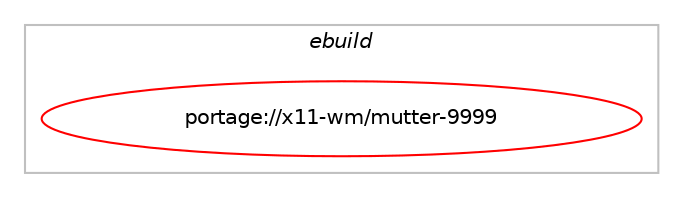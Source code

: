 digraph prolog {

# *************
# Graph options
# *************

newrank=true;
concentrate=true;
compound=true;
graph [rankdir=LR,fontname=Helvetica,fontsize=10,ranksep=1.5];#, ranksep=2.5, nodesep=0.2];
edge  [arrowhead=vee];
node  [fontname=Helvetica,fontsize=10];

# **********
# The ebuild
# **********

subgraph cluster_leftcol {
color=gray;
label=<<i>ebuild</i>>;
id [label="portage://x11-wm/mutter-9999", color=red, width=4, href="../x11-wm/mutter-9999.svg"];
}

# ****************
# The dependencies
# ****************

subgraph cluster_midcol {
color=gray;
label=<<i>dependencies</i>>;
subgraph cluster_compile {
fillcolor="#eeeeee";
style=filled;
label=<<i>compile</i>>;
# *** BEGIN UNKNOWN DEPENDENCY TYPE (TODO) ***
# id -> equal(use_conditional_group(positive,gnome,portage://x11-wm/mutter-9999,[package_dependency(portage://x11-wm/mutter-9999,install,no,gnome-base,gnome-desktop,none,[,,],[slot(4),equal],[])]))
# *** END UNKNOWN DEPENDENCY TYPE (TODO) ***

# *** BEGIN UNKNOWN DEPENDENCY TYPE (TODO) ***
# id -> equal(use_conditional_group(positive,input_devices_wacom,portage://x11-wm/mutter-9999,[package_dependency(portage://x11-wm/mutter-9999,install,no,dev-libs,libwacom,greaterequal,[0.13,,,0.13],any_same_slot,[])]))
# *** END UNKNOWN DEPENDENCY TYPE (TODO) ***

# *** BEGIN UNKNOWN DEPENDENCY TYPE (TODO) ***
# id -> equal(use_conditional_group(positive,introspection,portage://x11-wm/mutter-9999,[package_dependency(portage://x11-wm/mutter-9999,install,no,dev-libs,gobject-introspection,greaterequal,[1.54,,,1.54],any_same_slot,[])]))
# *** END UNKNOWN DEPENDENCY TYPE (TODO) ***

# *** BEGIN UNKNOWN DEPENDENCY TYPE (TODO) ***
# id -> equal(use_conditional_group(positive,screencast,portage://x11-wm/mutter-9999,[package_dependency(portage://x11-wm/mutter-9999,install,no,media-video,pipewire,greaterequal,[0.3.33,,,0.3.33],any_same_slot,[])]))
# *** END UNKNOWN DEPENDENCY TYPE (TODO) ***

# *** BEGIN UNKNOWN DEPENDENCY TYPE (TODO) ***
# id -> equal(use_conditional_group(positive,sysprof,portage://x11-wm/mutter-9999,[package_dependency(portage://x11-wm/mutter-9999,install,no,dev-util,sysprof-capture,greaterequal,[3.40.1,,,3.40.1],[slot(4)],[]),package_dependency(portage://x11-wm/mutter-9999,install,no,dev-util,sysprof,greaterequal,[3.46.0,,,3.46.0],[],[])]))
# *** END UNKNOWN DEPENDENCY TYPE (TODO) ***

# *** BEGIN UNKNOWN DEPENDENCY TYPE (TODO) ***
# id -> equal(use_conditional_group(positive,sysprof,portage://x11-wm/mutter-9999,[package_dependency(portage://x11-wm/mutter-9999,install,no,dev-util,sysprof-common,greaterequal,[3.38.0,,,3.38.0],[],[])]))
# *** END UNKNOWN DEPENDENCY TYPE (TODO) ***

# *** BEGIN UNKNOWN DEPENDENCY TYPE (TODO) ***
# id -> equal(use_conditional_group(positive,systemd,portage://x11-wm/mutter-9999,[package_dependency(portage://x11-wm/mutter-9999,install,no,sys-apps,systemd,none,[,,],[],[])]))
# *** END UNKNOWN DEPENDENCY TYPE (TODO) ***

# *** BEGIN UNKNOWN DEPENDENCY TYPE (TODO) ***
# id -> equal(use_conditional_group(positive,test,portage://x11-wm/mutter-9999,[package_dependency(portage://x11-wm/mutter-9999,install,no,x11-libs,gtk+,greaterequal,[3.19.8,,,3.19.8],[slot(3)],[use(enable(X),none),use(optenable(introspection),none)]),package_dependency(portage://x11-wm/mutter-9999,install,no,gnome-extra,zenity,none,[,,],[],[])]))
# *** END UNKNOWN DEPENDENCY TYPE (TODO) ***

# *** BEGIN UNKNOWN DEPENDENCY TYPE (TODO) ***
# id -> equal(use_conditional_group(positive,udev,portage://x11-wm/mutter-9999,[package_dependency(portage://x11-wm/mutter-9999,install,no,virtual,libudev,greaterequal,[232,,-r1,232-r1],any_same_slot,[]),package_dependency(portage://x11-wm/mutter-9999,install,no,dev-libs,libgudev,greaterequal,[232,,,232],[],[])]))
# *** END UNKNOWN DEPENDENCY TYPE (TODO) ***

# *** BEGIN UNKNOWN DEPENDENCY TYPE (TODO) ***
# id -> equal(use_conditional_group(positive,wayland,portage://x11-wm/mutter-9999,[package_dependency(portage://x11-wm/mutter-9999,install,no,dev-libs,wayland-protocols,greaterequal,[1.33,,,1.33],[],[]),package_dependency(portage://x11-wm/mutter-9999,install,no,dev-libs,wayland,greaterequal,[1.22.0,,,1.22.0],[],[]),package_dependency(portage://x11-wm/mutter-9999,install,no,x11-libs,libdrm,greaterequal,[2.4.118,,,2.4.118],[],[]),package_dependency(portage://x11-wm/mutter-9999,install,no,media-libs,mesa,none,[,,],[],[use(enable(gbm),positive)]),package_dependency(portage://x11-wm/mutter-9999,install,no,dev-libs,libinput,greaterequal,[1.19.0,,,1.19.0],any_same_slot,[]),use_conditional_group(positive,elogind,portage://x11-wm/mutter-9999,[package_dependency(portage://x11-wm/mutter-9999,install,no,sys-auth,elogind,none,[,,],[],[])]),package_dependency(portage://x11-wm/mutter-9999,install,no,x11-base,xwayland,greaterequal,[23.2.1,,,23.2.1],[],[use(enable(libei),positive)]),use_conditional_group(positive,video_cards_nvidia,portage://x11-wm/mutter-9999,[package_dependency(portage://x11-wm/mutter-9999,install,no,gui-libs,egl-wayland,none,[,,],[],[])])]))
# *** END UNKNOWN DEPENDENCY TYPE (TODO) ***

# *** BEGIN UNKNOWN DEPENDENCY TYPE (TODO) ***
# id -> equal(package_dependency(portage://x11-wm/mutter-9999,install,no,app-accessibility,at-spi2-core,greaterequal,[2.46,,,2.46],[slot(2)],[use(optenable(introspection),none)]))
# *** END UNKNOWN DEPENDENCY TYPE (TODO) ***

# *** BEGIN UNKNOWN DEPENDENCY TYPE (TODO) ***
# id -> equal(package_dependency(portage://x11-wm/mutter-9999,install,no,dev-libs,fribidi,greaterequal,[1.0.0,,,1.0.0],[],[]))
# *** END UNKNOWN DEPENDENCY TYPE (TODO) ***

# *** BEGIN UNKNOWN DEPENDENCY TYPE (TODO) ***
# id -> equal(package_dependency(portage://x11-wm/mutter-9999,install,no,dev-libs,glib,greaterequal,[2.75.1,,,2.75.1],[slot(2)],[]))
# *** END UNKNOWN DEPENDENCY TYPE (TODO) ***

# *** BEGIN UNKNOWN DEPENDENCY TYPE (TODO) ***
# id -> equal(package_dependency(portage://x11-wm/mutter-9999,install,no,dev-libs,libei,greaterequal,[1.0.901,,,1.0.901],[],[]))
# *** END UNKNOWN DEPENDENCY TYPE (TODO) ***

# *** BEGIN UNKNOWN DEPENDENCY TYPE (TODO) ***
# id -> equal(package_dependency(portage://x11-wm/mutter-9999,install,no,gnome-base,gnome-settings-daemon,none,[,,],[],[]))
# *** END UNKNOWN DEPENDENCY TYPE (TODO) ***

# *** BEGIN UNKNOWN DEPENDENCY TYPE (TODO) ***
# id -> equal(package_dependency(portage://x11-wm/mutter-9999,install,no,gnome-base,gsettings-desktop-schemas,greaterequal,[42.0,,,42.0],[],[use(optenable(introspection),none)]))
# *** END UNKNOWN DEPENDENCY TYPE (TODO) ***

# *** BEGIN UNKNOWN DEPENDENCY TYPE (TODO) ***
# id -> equal(package_dependency(portage://x11-wm/mutter-9999,install,no,gui-libs,gtk,greaterequal,[4.0.0,,,4.0.0],[slot(4)],[use(enable(X),none),use(optenable(introspection),none)]))
# *** END UNKNOWN DEPENDENCY TYPE (TODO) ***

# *** BEGIN UNKNOWN DEPENDENCY TYPE (TODO) ***
# id -> equal(package_dependency(portage://x11-wm/mutter-9999,install,no,media-libs,graphene,greaterequal,[1.10.2,,,1.10.2],[],[use(optenable(introspection),none)]))
# *** END UNKNOWN DEPENDENCY TYPE (TODO) ***

# *** BEGIN UNKNOWN DEPENDENCY TYPE (TODO) ***
# id -> equal(package_dependency(portage://x11-wm/mutter-9999,install,no,media-libs,harfbuzz,greaterequal,[2.6.0,,,2.6.0],any_same_slot,[]))
# *** END UNKNOWN DEPENDENCY TYPE (TODO) ***

# *** BEGIN UNKNOWN DEPENDENCY TYPE (TODO) ***
# id -> equal(package_dependency(portage://x11-wm/mutter-9999,install,no,media-libs,lcms,greaterequal,[2.6,,,2.6],[slot(2)],[]))
# *** END UNKNOWN DEPENDENCY TYPE (TODO) ***

# *** BEGIN UNKNOWN DEPENDENCY TYPE (TODO) ***
# id -> equal(package_dependency(portage://x11-wm/mutter-9999,install,no,media-libs,libcanberra,greaterequal,[0.26,,,0.26],[],[]))
# *** END UNKNOWN DEPENDENCY TYPE (TODO) ***

# *** BEGIN UNKNOWN DEPENDENCY TYPE (TODO) ***
# id -> equal(package_dependency(portage://x11-wm/mutter-9999,install,no,media-libs,libglvnd,none,[,,],[],[use(enable(X),none)]))
# *** END UNKNOWN DEPENDENCY TYPE (TODO) ***

# *** BEGIN UNKNOWN DEPENDENCY TYPE (TODO) ***
# id -> equal(package_dependency(portage://x11-wm/mutter-9999,install,no,sys-apps,dbus,none,[,,],[],[]))
# *** END UNKNOWN DEPENDENCY TYPE (TODO) ***

# *** BEGIN UNKNOWN DEPENDENCY TYPE (TODO) ***
# id -> equal(package_dependency(portage://x11-wm/mutter-9999,install,no,x11-base,xorg-proto,none,[,,],[],[]))
# *** END UNKNOWN DEPENDENCY TYPE (TODO) ***

# *** BEGIN UNKNOWN DEPENDENCY TYPE (TODO) ***
# id -> equal(package_dependency(portage://x11-wm/mutter-9999,install,no,x11-libs,cairo,greaterequal,[1.14,,,1.14],[],[use(enable(X),none)]))
# *** END UNKNOWN DEPENDENCY TYPE (TODO) ***

# *** BEGIN UNKNOWN DEPENDENCY TYPE (TODO) ***
# id -> equal(package_dependency(portage://x11-wm/mutter-9999,install,no,x11-libs,gdk-pixbuf,none,[,,],[slot(2)],[]))
# *** END UNKNOWN DEPENDENCY TYPE (TODO) ***

# *** BEGIN UNKNOWN DEPENDENCY TYPE (TODO) ***
# id -> equal(package_dependency(portage://x11-wm/mutter-9999,install,no,x11-libs,libICE,none,[,,],[],[]))
# *** END UNKNOWN DEPENDENCY TYPE (TODO) ***

# *** BEGIN UNKNOWN DEPENDENCY TYPE (TODO) ***
# id -> equal(package_dependency(portage://x11-wm/mutter-9999,install,no,x11-libs,libSM,none,[,,],[],[]))
# *** END UNKNOWN DEPENDENCY TYPE (TODO) ***

# *** BEGIN UNKNOWN DEPENDENCY TYPE (TODO) ***
# id -> equal(package_dependency(portage://x11-wm/mutter-9999,install,no,x11-libs,libX11,greaterequal,[1.7.0,,,1.7.0],[],[]))
# *** END UNKNOWN DEPENDENCY TYPE (TODO) ***

# *** BEGIN UNKNOWN DEPENDENCY TYPE (TODO) ***
# id -> equal(package_dependency(portage://x11-wm/mutter-9999,install,no,x11-libs,libXau,none,[,,],[],[]))
# *** END UNKNOWN DEPENDENCY TYPE (TODO) ***

# *** BEGIN UNKNOWN DEPENDENCY TYPE (TODO) ***
# id -> equal(package_dependency(portage://x11-wm/mutter-9999,install,no,x11-libs,libXcomposite,greaterequal,[0.4,,,0.4],[],[]))
# *** END UNKNOWN DEPENDENCY TYPE (TODO) ***

# *** BEGIN UNKNOWN DEPENDENCY TYPE (TODO) ***
# id -> equal(package_dependency(portage://x11-wm/mutter-9999,install,no,x11-libs,libXcursor,none,[,,],[],[]))
# *** END UNKNOWN DEPENDENCY TYPE (TODO) ***

# *** BEGIN UNKNOWN DEPENDENCY TYPE (TODO) ***
# id -> equal(package_dependency(portage://x11-wm/mutter-9999,install,no,x11-libs,libXdamage,none,[,,],[],[]))
# *** END UNKNOWN DEPENDENCY TYPE (TODO) ***

# *** BEGIN UNKNOWN DEPENDENCY TYPE (TODO) ***
# id -> equal(package_dependency(portage://x11-wm/mutter-9999,install,no,x11-libs,libXext,none,[,,],[],[]))
# *** END UNKNOWN DEPENDENCY TYPE (TODO) ***

# *** BEGIN UNKNOWN DEPENDENCY TYPE (TODO) ***
# id -> equal(package_dependency(portage://x11-wm/mutter-9999,install,no,x11-libs,libXfixes,greaterequal,[6,,,6],[],[]))
# *** END UNKNOWN DEPENDENCY TYPE (TODO) ***

# *** BEGIN UNKNOWN DEPENDENCY TYPE (TODO) ***
# id -> equal(package_dependency(portage://x11-wm/mutter-9999,install,no,x11-libs,libXi,greaterequal,[1.7.4,,,1.7.4],[],[]))
# *** END UNKNOWN DEPENDENCY TYPE (TODO) ***

# *** BEGIN UNKNOWN DEPENDENCY TYPE (TODO) ***
# id -> equal(package_dependency(portage://x11-wm/mutter-9999,install,no,x11-libs,libXinerama,none,[,,],[],[]))
# *** END UNKNOWN DEPENDENCY TYPE (TODO) ***

# *** BEGIN UNKNOWN DEPENDENCY TYPE (TODO) ***
# id -> equal(package_dependency(portage://x11-wm/mutter-9999,install,no,x11-libs,libXrandr,greaterequal,[1.5.0,,,1.5.0],[],[]))
# *** END UNKNOWN DEPENDENCY TYPE (TODO) ***

# *** BEGIN UNKNOWN DEPENDENCY TYPE (TODO) ***
# id -> equal(package_dependency(portage://x11-wm/mutter-9999,install,no,x11-libs,libXrender,none,[,,],[],[]))
# *** END UNKNOWN DEPENDENCY TYPE (TODO) ***

# *** BEGIN UNKNOWN DEPENDENCY TYPE (TODO) ***
# id -> equal(package_dependency(portage://x11-wm/mutter-9999,install,no,x11-libs,libXtst,none,[,,],[],[]))
# *** END UNKNOWN DEPENDENCY TYPE (TODO) ***

# *** BEGIN UNKNOWN DEPENDENCY TYPE (TODO) ***
# id -> equal(package_dependency(portage://x11-wm/mutter-9999,install,no,x11-libs,libxcb,none,[,,],any_same_slot,[]))
# *** END UNKNOWN DEPENDENCY TYPE (TODO) ***

# *** BEGIN UNKNOWN DEPENDENCY TYPE (TODO) ***
# id -> equal(package_dependency(portage://x11-wm/mutter-9999,install,no,x11-libs,libxkbcommon,greaterequal,[0.4.3,,,0.4.3],[],[]))
# *** END UNKNOWN DEPENDENCY TYPE (TODO) ***

# *** BEGIN UNKNOWN DEPENDENCY TYPE (TODO) ***
# id -> equal(package_dependency(portage://x11-wm/mutter-9999,install,no,x11-libs,libxkbcommon,greaterequal,[0.4.3,,,0.4.3],[],[use(enable(X),none)]))
# *** END UNKNOWN DEPENDENCY TYPE (TODO) ***

# *** BEGIN UNKNOWN DEPENDENCY TYPE (TODO) ***
# id -> equal(package_dependency(portage://x11-wm/mutter-9999,install,no,x11-libs,libxkbfile,none,[,,],[],[]))
# *** END UNKNOWN DEPENDENCY TYPE (TODO) ***

# *** BEGIN UNKNOWN DEPENDENCY TYPE (TODO) ***
# id -> equal(package_dependency(portage://x11-wm/mutter-9999,install,no,x11-libs,pango,greaterequal,[1.46,,,1.46],[],[use(optenable(introspection),none)]))
# *** END UNKNOWN DEPENDENCY TYPE (TODO) ***

# *** BEGIN UNKNOWN DEPENDENCY TYPE (TODO) ***
# id -> equal(package_dependency(portage://x11-wm/mutter-9999,install,no,x11-libs,pixman,greaterequal,[0.42,,,0.42],[],[]))
# *** END UNKNOWN DEPENDENCY TYPE (TODO) ***

# *** BEGIN UNKNOWN DEPENDENCY TYPE (TODO) ***
# id -> equal(package_dependency(portage://x11-wm/mutter-9999,install,no,x11-libs,startup-notification,greaterequal,[0.7,,,0.7],[],[]))
# *** END UNKNOWN DEPENDENCY TYPE (TODO) ***

# *** BEGIN UNKNOWN DEPENDENCY TYPE (TODO) ***
# id -> equal(package_dependency(portage://x11-wm/mutter-9999,install,no,x11-misc,colord,greaterequal,[1.4.5,,,1.4.5],any_same_slot,[]))
# *** END UNKNOWN DEPENDENCY TYPE (TODO) ***

# *** BEGIN UNKNOWN DEPENDENCY TYPE (TODO) ***
# id -> equal(package_dependency(portage://x11-wm/mutter-9999,install,no,x11-misc,xkeyboard-config,none,[,,],[],[]))
# *** END UNKNOWN DEPENDENCY TYPE (TODO) ***

}
subgraph cluster_compileandrun {
fillcolor="#eeeeee";
style=filled;
label=<<i>compile and run</i>>;
}
subgraph cluster_run {
fillcolor="#eeeeee";
style=filled;
label=<<i>run</i>>;
}
}

# **************
# The candidates
# **************

subgraph cluster_choices {
rank=same;
color=gray;
label=<<i>candidates</i>>;

}

}

